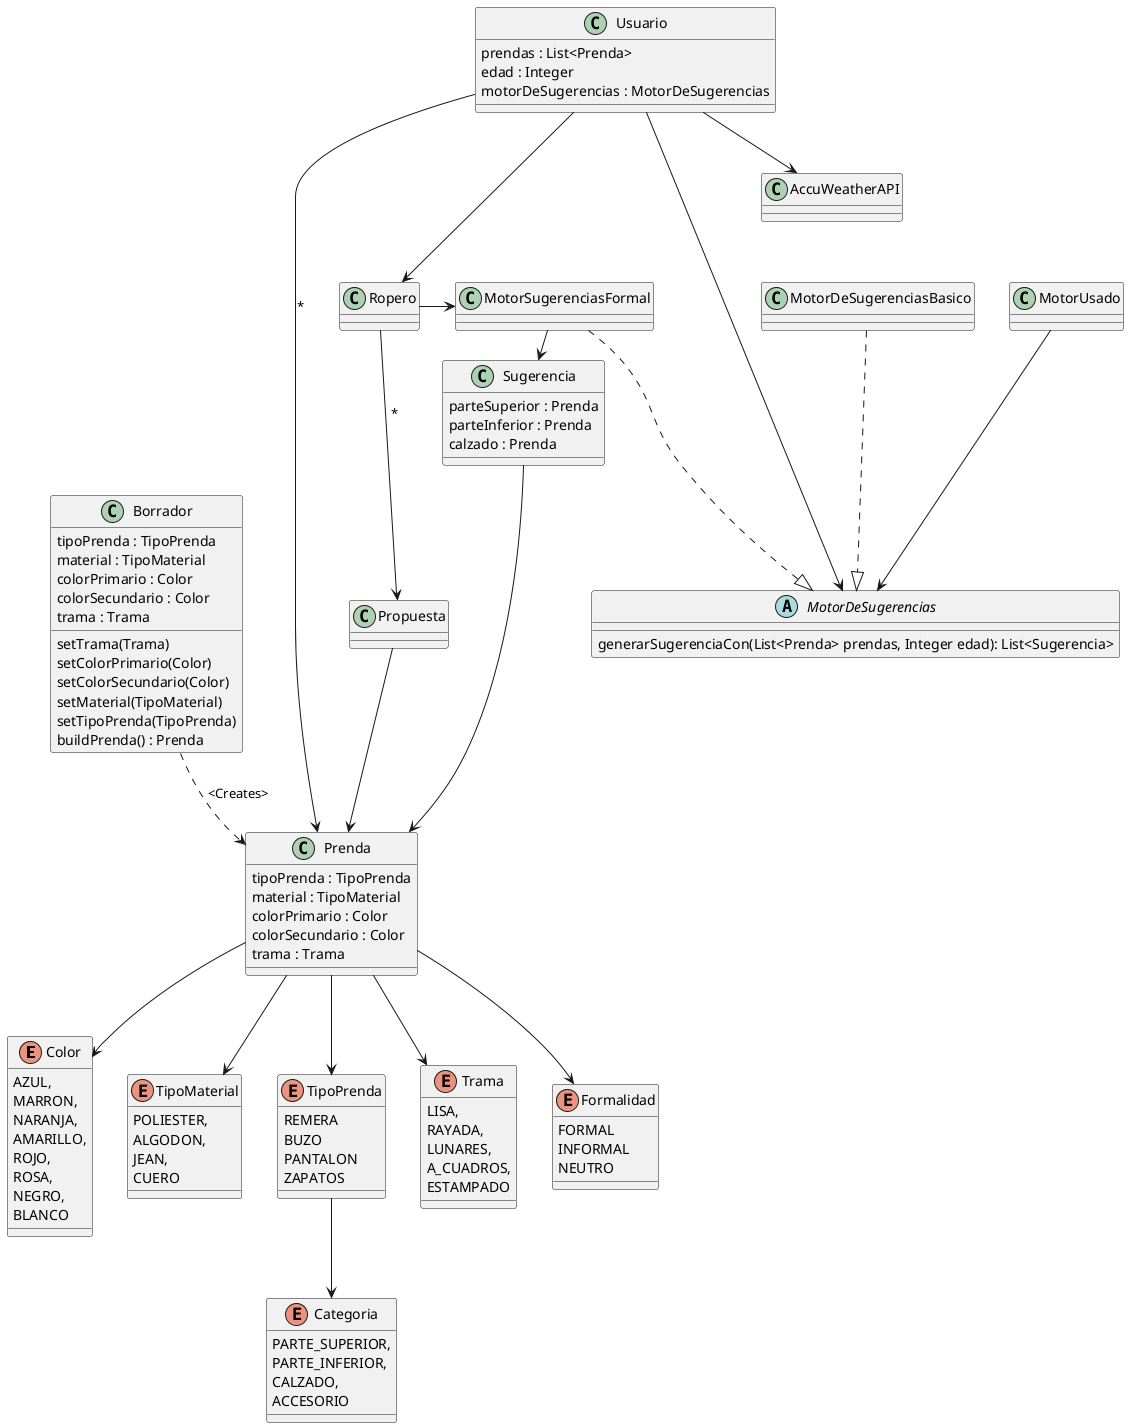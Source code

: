 @startuml
'https://plantuml.com/class-diagram


enum Color {
AZUL,
MARRON,
NARANJA,
AMARILLO,
ROJO,
ROSA,
NEGRO,
BLANCO
}

enum TipoMaterial {
POLIESTER,
ALGODON,
JEAN,
CUERO
}
enum Categoria {
PARTE_SUPERIOR,
PARTE_INFERIOR,
CALZADO,
ACCESORIO
}

enum TipoPrenda {
REMERA
BUZO
PANTALON
ZAPATOS
}

enum Trama {
LISA,
RAYADA,
LUNARES,
A_CUADROS,
ESTAMPADO
}

class Prenda {
tipoPrenda : TipoPrenda
material : TipoMaterial
colorPrimario : Color
colorSecundario : Color
trama : Trama

}

class Borrador {
tipoPrenda : TipoPrenda
material : TipoMaterial
colorPrimario : Color
colorSecundario : Color
trama : Trama

setTrama(Trama)
setColorPrimario(Color)
setColorSecundario(Color)
setMaterial(TipoMaterial)
setTipoPrenda(TipoPrenda)
buildPrenda() : Prenda
}

class Sugerencia {
parteSuperior : Prenda
parteInferior : Prenda
calzado : Prenda
}

class Usuario {
prendas : List<Prenda>
edad : Integer
motorDeSugerencias : MotorDeSugerencias
}

enum Formalidad {
FORMAL
INFORMAL
NEUTRO
}

abstract MotorDeSugerencias {
   generarSugerenciaCon(List<Prenda> prendas, Integer edad): List<Sugerencia>
}

class MotorDeSugerenciasBasico {
}

class MotorSugerenciasFormal {
}

class MotorUsado {

}

Prenda --> Color
Prenda --> TipoMaterial
Prenda --> TipoPrenda
Prenda --> Trama
Prenda --> Formalidad
Usuario --> Prenda : *
Usuario --> MotorDeSugerencias
TipoPrenda --> Categoria
Sugerencia -> Prenda
Borrador ..> Prenda : <Creates>
MotorDeSugerenciasBasico ..|> MotorDeSugerencias
MotorSugerenciasFormal ..|> MotorDeSugerencias
MotorUsado --> MotorDeSugerencias
Usuario ---> Ropero
Ropero -> MotorSugerenciasFormal
MotorSugerenciasFormal -> Sugerencia
Usuario --> AccuWeatherAPI
Ropero --> Propuesta : *
Propuesta --> Prenda



@enduml